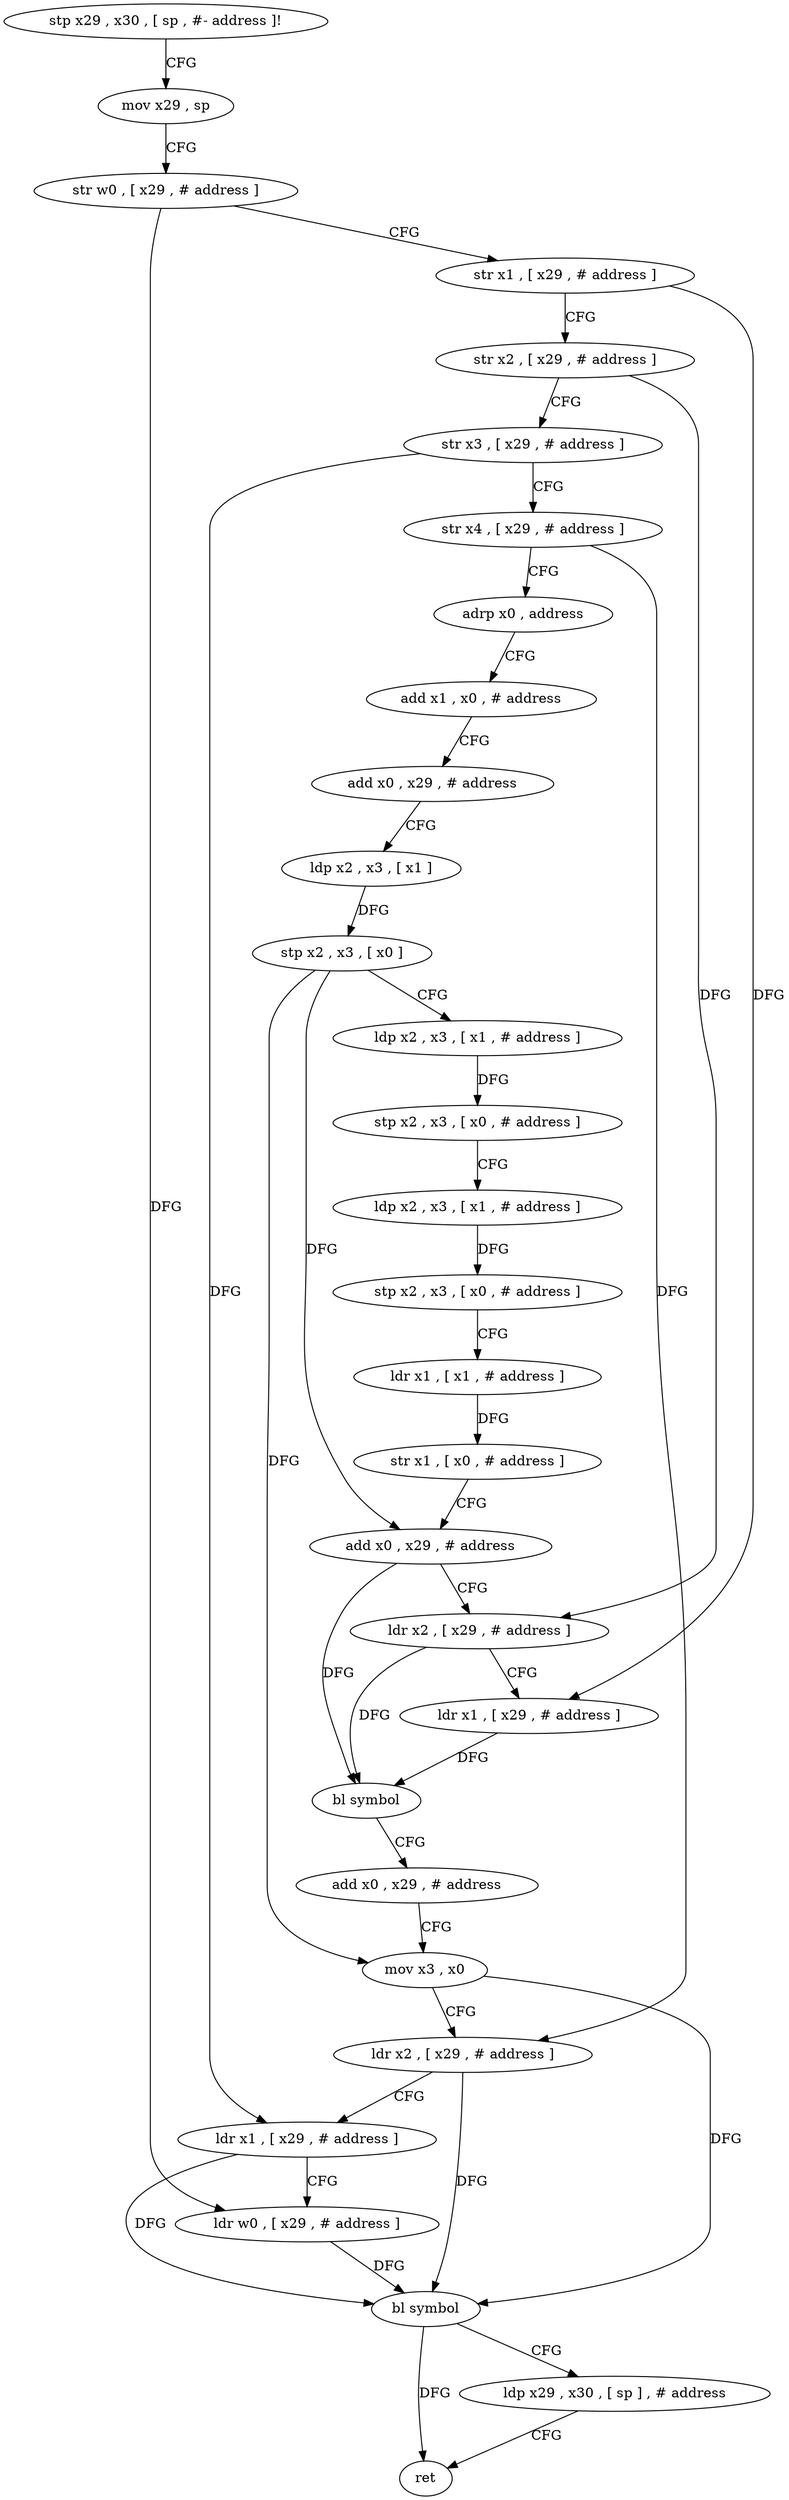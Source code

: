digraph "func" {
"4381988" [label = "stp x29 , x30 , [ sp , #- address ]!" ]
"4381992" [label = "mov x29 , sp" ]
"4381996" [label = "str w0 , [ x29 , # address ]" ]
"4382000" [label = "str x1 , [ x29 , # address ]" ]
"4382004" [label = "str x2 , [ x29 , # address ]" ]
"4382008" [label = "str x3 , [ x29 , # address ]" ]
"4382012" [label = "str x4 , [ x29 , # address ]" ]
"4382016" [label = "adrp x0 , address" ]
"4382020" [label = "add x1 , x0 , # address" ]
"4382024" [label = "add x0 , x29 , # address" ]
"4382028" [label = "ldp x2 , x3 , [ x1 ]" ]
"4382032" [label = "stp x2 , x3 , [ x0 ]" ]
"4382036" [label = "ldp x2 , x3 , [ x1 , # address ]" ]
"4382040" [label = "stp x2 , x3 , [ x0 , # address ]" ]
"4382044" [label = "ldp x2 , x3 , [ x1 , # address ]" ]
"4382048" [label = "stp x2 , x3 , [ x0 , # address ]" ]
"4382052" [label = "ldr x1 , [ x1 , # address ]" ]
"4382056" [label = "str x1 , [ x0 , # address ]" ]
"4382060" [label = "add x0 , x29 , # address" ]
"4382064" [label = "ldr x2 , [ x29 , # address ]" ]
"4382068" [label = "ldr x1 , [ x29 , # address ]" ]
"4382072" [label = "bl symbol" ]
"4382076" [label = "add x0 , x29 , # address" ]
"4382080" [label = "mov x3 , x0" ]
"4382084" [label = "ldr x2 , [ x29 , # address ]" ]
"4382088" [label = "ldr x1 , [ x29 , # address ]" ]
"4382092" [label = "ldr w0 , [ x29 , # address ]" ]
"4382096" [label = "bl symbol" ]
"4382100" [label = "ldp x29 , x30 , [ sp ] , # address" ]
"4382104" [label = "ret" ]
"4381988" -> "4381992" [ label = "CFG" ]
"4381992" -> "4381996" [ label = "CFG" ]
"4381996" -> "4382000" [ label = "CFG" ]
"4381996" -> "4382092" [ label = "DFG" ]
"4382000" -> "4382004" [ label = "CFG" ]
"4382000" -> "4382068" [ label = "DFG" ]
"4382004" -> "4382008" [ label = "CFG" ]
"4382004" -> "4382064" [ label = "DFG" ]
"4382008" -> "4382012" [ label = "CFG" ]
"4382008" -> "4382088" [ label = "DFG" ]
"4382012" -> "4382016" [ label = "CFG" ]
"4382012" -> "4382084" [ label = "DFG" ]
"4382016" -> "4382020" [ label = "CFG" ]
"4382020" -> "4382024" [ label = "CFG" ]
"4382024" -> "4382028" [ label = "CFG" ]
"4382028" -> "4382032" [ label = "DFG" ]
"4382032" -> "4382036" [ label = "CFG" ]
"4382032" -> "4382060" [ label = "DFG" ]
"4382032" -> "4382080" [ label = "DFG" ]
"4382036" -> "4382040" [ label = "DFG" ]
"4382040" -> "4382044" [ label = "CFG" ]
"4382044" -> "4382048" [ label = "DFG" ]
"4382048" -> "4382052" [ label = "CFG" ]
"4382052" -> "4382056" [ label = "DFG" ]
"4382056" -> "4382060" [ label = "CFG" ]
"4382060" -> "4382064" [ label = "CFG" ]
"4382060" -> "4382072" [ label = "DFG" ]
"4382064" -> "4382068" [ label = "CFG" ]
"4382064" -> "4382072" [ label = "DFG" ]
"4382068" -> "4382072" [ label = "DFG" ]
"4382072" -> "4382076" [ label = "CFG" ]
"4382076" -> "4382080" [ label = "CFG" ]
"4382080" -> "4382084" [ label = "CFG" ]
"4382080" -> "4382096" [ label = "DFG" ]
"4382084" -> "4382088" [ label = "CFG" ]
"4382084" -> "4382096" [ label = "DFG" ]
"4382088" -> "4382092" [ label = "CFG" ]
"4382088" -> "4382096" [ label = "DFG" ]
"4382092" -> "4382096" [ label = "DFG" ]
"4382096" -> "4382100" [ label = "CFG" ]
"4382096" -> "4382104" [ label = "DFG" ]
"4382100" -> "4382104" [ label = "CFG" ]
}
